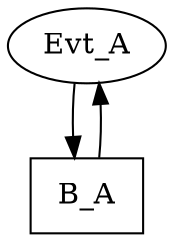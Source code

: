 digraph "pps-test2-0" {
name="pps-test2-0"

graph []
edge  [type="defdst"]
node [qlo="1"];


subgraph cpu0 {
  node [cpu=1 pattern=A]
  Evt_A [type=tmsg patentry=1 toffs=0 fid=1 gid=5, evtno=205, sid=2, bpid=8, par="0x123"];
  B_A [type=block shape=rectangle patexit=1 tperiod=1000000000];
  Evt_A -> B_A -> Evt_A;
}
}
